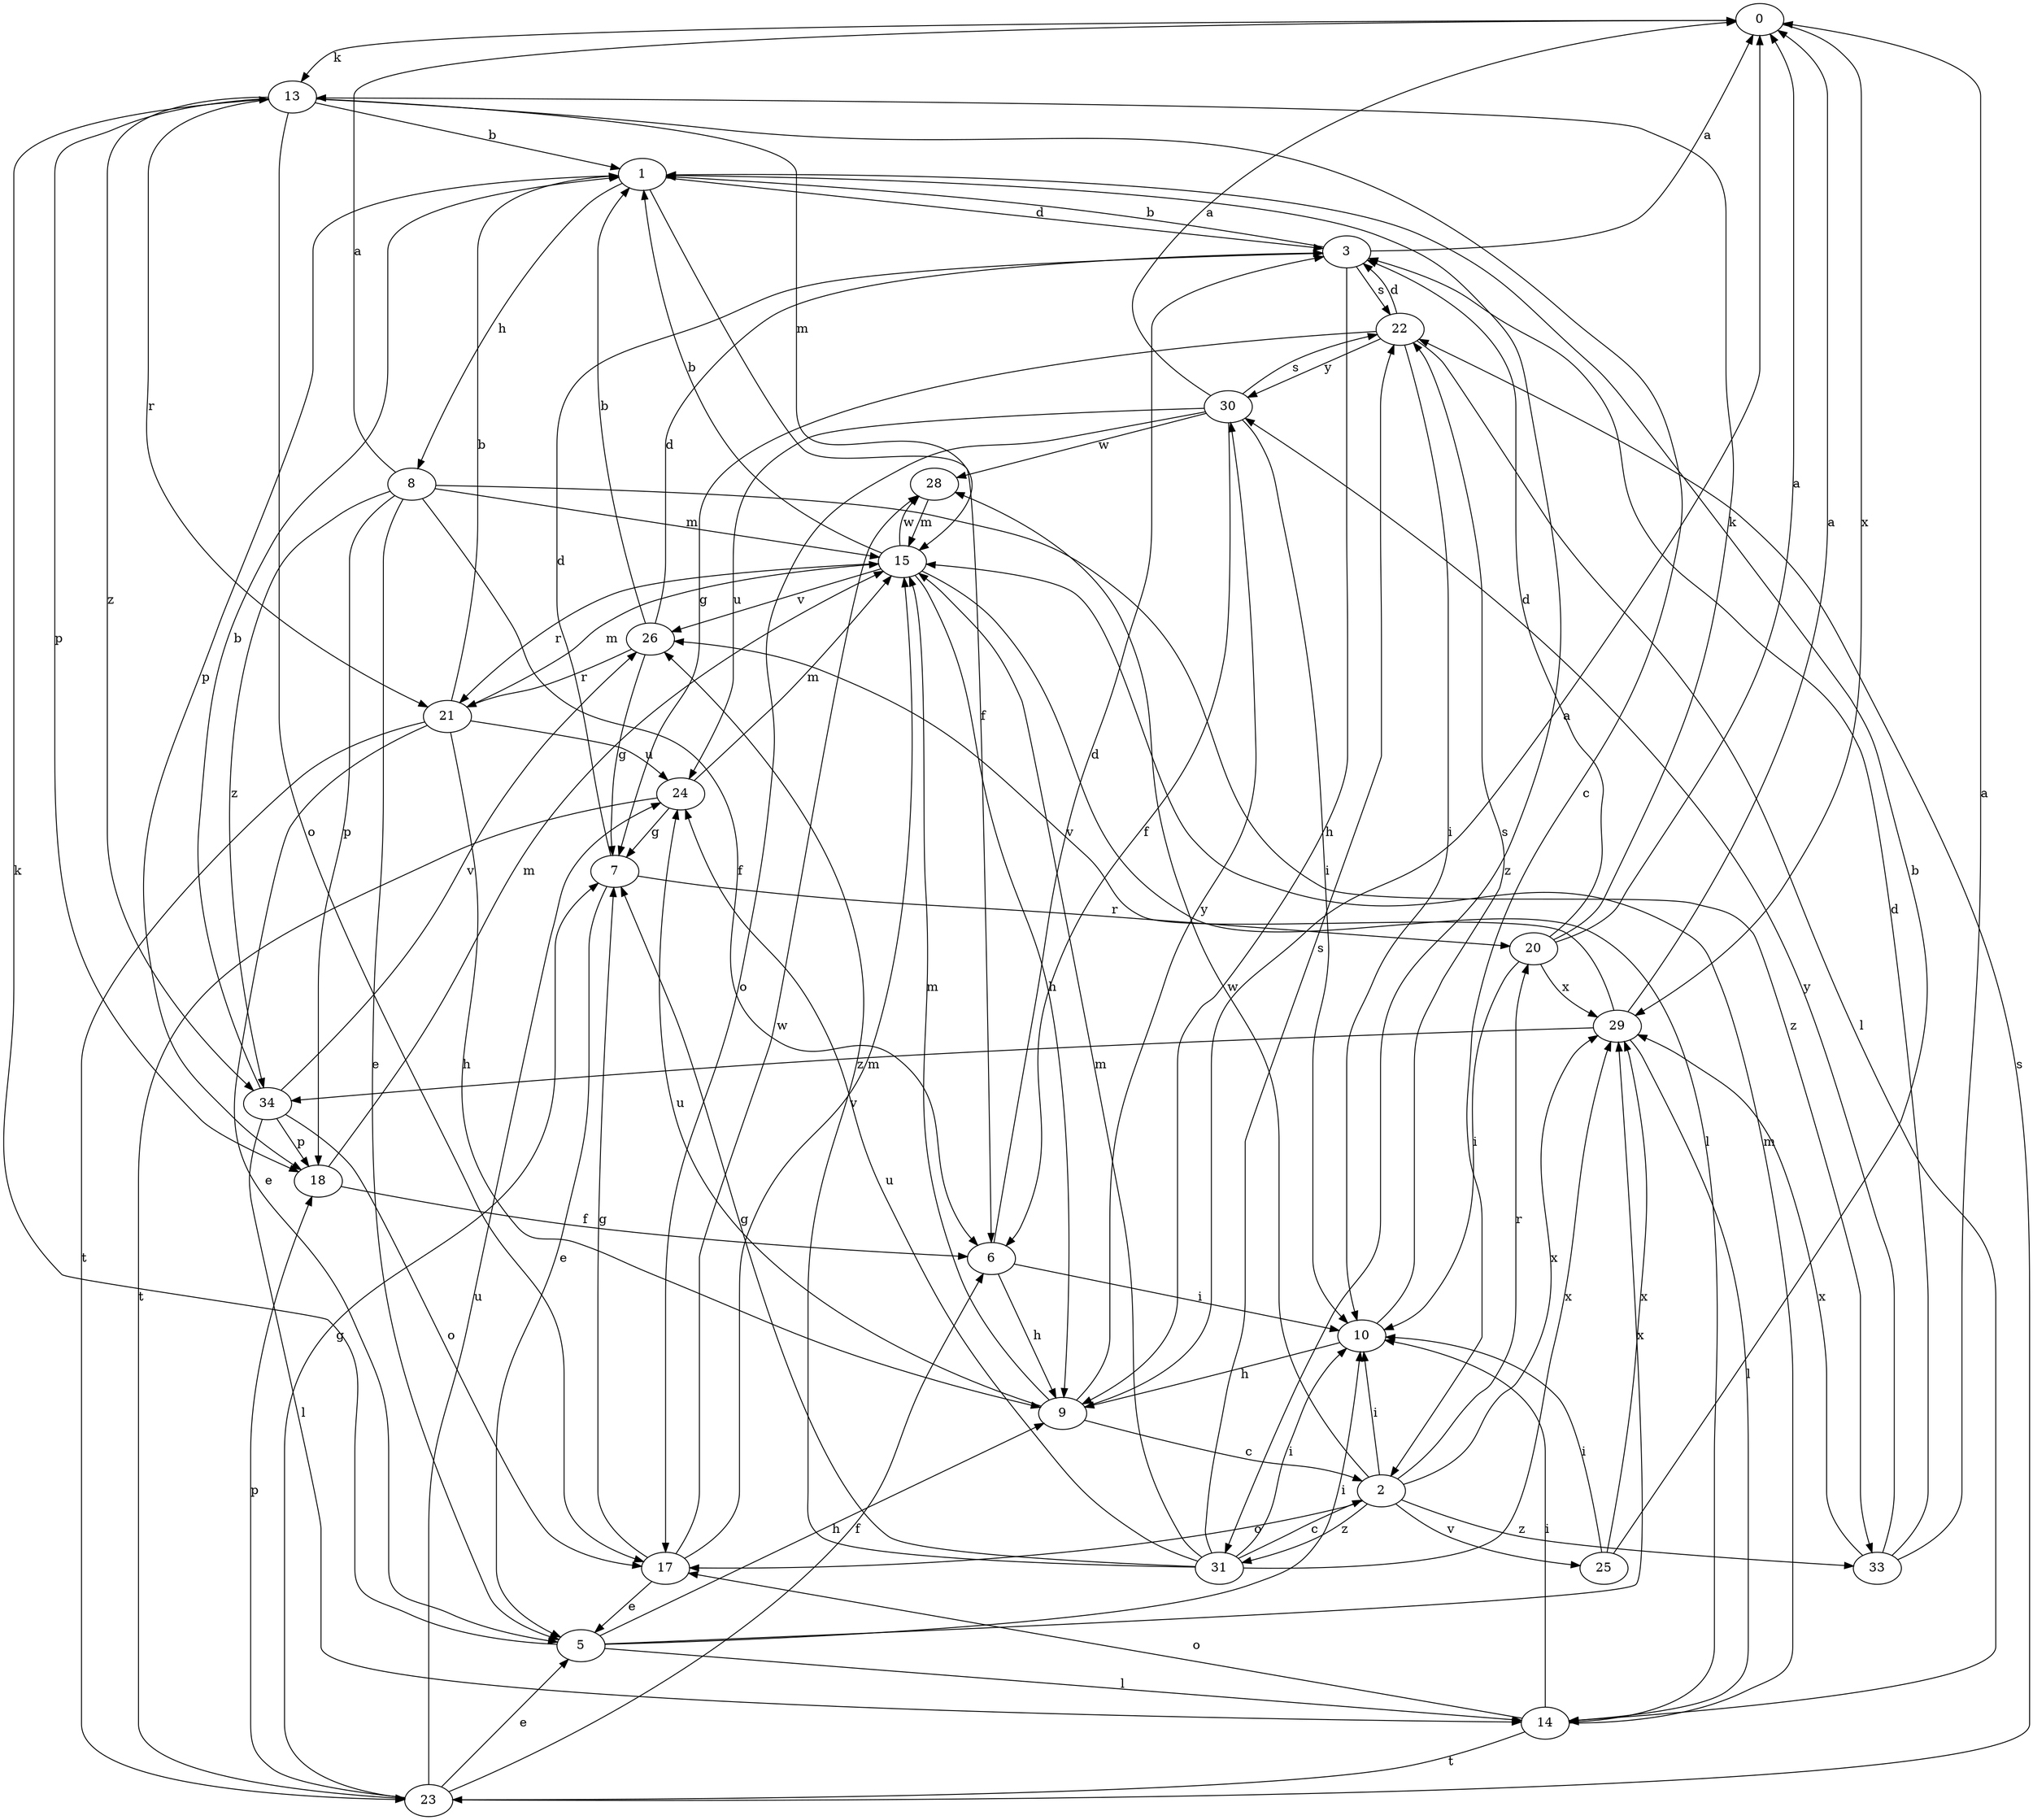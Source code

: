 strict digraph  {
0;
1;
2;
3;
5;
6;
7;
8;
9;
10;
13;
14;
15;
17;
18;
20;
21;
22;
23;
24;
25;
26;
28;
29;
30;
31;
33;
34;
0 -> 13  [label=k];
0 -> 29  [label=x];
1 -> 3  [label=d];
1 -> 6  [label=f];
1 -> 8  [label=h];
1 -> 18  [label=p];
1 -> 31  [label=z];
2 -> 10  [label=i];
2 -> 17  [label=o];
2 -> 20  [label=r];
2 -> 25  [label=v];
2 -> 28  [label=w];
2 -> 29  [label=x];
2 -> 31  [label=z];
2 -> 33  [label=z];
3 -> 0  [label=a];
3 -> 1  [label=b];
3 -> 9  [label=h];
3 -> 22  [label=s];
5 -> 9  [label=h];
5 -> 10  [label=i];
5 -> 13  [label=k];
5 -> 14  [label=l];
5 -> 29  [label=x];
6 -> 3  [label=d];
6 -> 9  [label=h];
6 -> 10  [label=i];
7 -> 3  [label=d];
7 -> 5  [label=e];
7 -> 20  [label=r];
8 -> 0  [label=a];
8 -> 5  [label=e];
8 -> 6  [label=f];
8 -> 15  [label=m];
8 -> 18  [label=p];
8 -> 33  [label=z];
8 -> 34  [label=z];
9 -> 0  [label=a];
9 -> 2  [label=c];
9 -> 15  [label=m];
9 -> 24  [label=u];
9 -> 30  [label=y];
10 -> 9  [label=h];
10 -> 22  [label=s];
13 -> 1  [label=b];
13 -> 2  [label=c];
13 -> 15  [label=m];
13 -> 17  [label=o];
13 -> 18  [label=p];
13 -> 21  [label=r];
13 -> 34  [label=z];
14 -> 10  [label=i];
14 -> 15  [label=m];
14 -> 17  [label=o];
14 -> 23  [label=t];
15 -> 1  [label=b];
15 -> 9  [label=h];
15 -> 14  [label=l];
15 -> 21  [label=r];
15 -> 26  [label=v];
15 -> 28  [label=w];
17 -> 5  [label=e];
17 -> 7  [label=g];
17 -> 15  [label=m];
17 -> 28  [label=w];
18 -> 6  [label=f];
18 -> 15  [label=m];
20 -> 0  [label=a];
20 -> 3  [label=d];
20 -> 10  [label=i];
20 -> 13  [label=k];
20 -> 29  [label=x];
21 -> 1  [label=b];
21 -> 5  [label=e];
21 -> 9  [label=h];
21 -> 15  [label=m];
21 -> 23  [label=t];
21 -> 24  [label=u];
22 -> 3  [label=d];
22 -> 7  [label=g];
22 -> 10  [label=i];
22 -> 14  [label=l];
22 -> 30  [label=y];
23 -> 5  [label=e];
23 -> 6  [label=f];
23 -> 7  [label=g];
23 -> 18  [label=p];
23 -> 22  [label=s];
23 -> 24  [label=u];
24 -> 7  [label=g];
24 -> 15  [label=m];
24 -> 23  [label=t];
25 -> 1  [label=b];
25 -> 10  [label=i];
25 -> 29  [label=x];
26 -> 1  [label=b];
26 -> 3  [label=d];
26 -> 7  [label=g];
26 -> 21  [label=r];
28 -> 15  [label=m];
29 -> 0  [label=a];
29 -> 14  [label=l];
29 -> 26  [label=v];
29 -> 34  [label=z];
30 -> 0  [label=a];
30 -> 6  [label=f];
30 -> 10  [label=i];
30 -> 17  [label=o];
30 -> 22  [label=s];
30 -> 24  [label=u];
30 -> 28  [label=w];
31 -> 2  [label=c];
31 -> 7  [label=g];
31 -> 10  [label=i];
31 -> 15  [label=m];
31 -> 22  [label=s];
31 -> 24  [label=u];
31 -> 26  [label=v];
31 -> 29  [label=x];
33 -> 0  [label=a];
33 -> 3  [label=d];
33 -> 29  [label=x];
33 -> 30  [label=y];
34 -> 1  [label=b];
34 -> 14  [label=l];
34 -> 17  [label=o];
34 -> 18  [label=p];
34 -> 26  [label=v];
}
